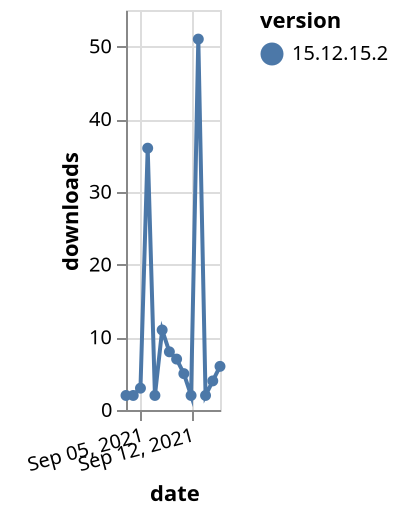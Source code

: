 {"$schema": "https://vega.github.io/schema/vega-lite/v5.json", "description": "A simple bar chart with embedded data.", "data": {"values": [{"date": "2021-09-03", "total": 17805, "delta": 2, "version": "15.12.15.2"}, {"date": "2021-09-04", "total": 17807, "delta": 2, "version": "15.12.15.2"}, {"date": "2021-09-05", "total": 17810, "delta": 3, "version": "15.12.15.2"}, {"date": "2021-09-06", "total": 17846, "delta": 36, "version": "15.12.15.2"}, {"date": "2021-09-07", "total": 17848, "delta": 2, "version": "15.12.15.2"}, {"date": "2021-09-08", "total": 17859, "delta": 11, "version": "15.12.15.2"}, {"date": "2021-09-09", "total": 17867, "delta": 8, "version": "15.12.15.2"}, {"date": "2021-09-10", "total": 17874, "delta": 7, "version": "15.12.15.2"}, {"date": "2021-09-11", "total": 17879, "delta": 5, "version": "15.12.15.2"}, {"date": "2021-09-12", "total": 17881, "delta": 2, "version": "15.12.15.2"}, {"date": "2021-09-13", "total": 17932, "delta": 51, "version": "15.12.15.2"}, {"date": "2021-09-14", "total": 17934, "delta": 2, "version": "15.12.15.2"}, {"date": "2021-09-15", "total": 17938, "delta": 4, "version": "15.12.15.2"}, {"date": "2021-09-16", "total": 17944, "delta": 6, "version": "15.12.15.2"}]}, "width": "container", "mark": {"type": "line", "point": {"filled": true}}, "encoding": {"x": {"field": "date", "type": "temporal", "timeUnit": "yearmonthdate", "title": "date", "axis": {"labelAngle": -15}}, "y": {"field": "delta", "type": "quantitative", "title": "downloads"}, "color": {"field": "version", "type": "nominal"}, "tooltip": {"field": "delta"}}}